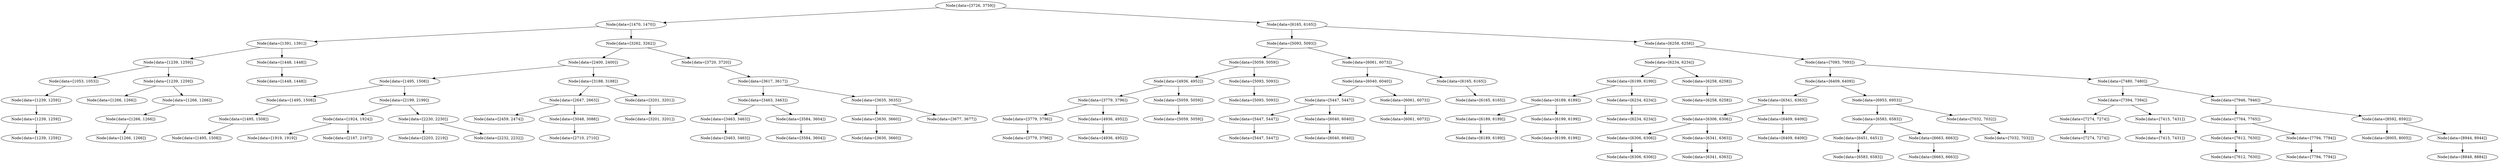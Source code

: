 digraph G{
1857126088 [label="Node{data=[3726, 3759]}"]
1857126088 -> 1930401429
1930401429 [label="Node{data=[1470, 1470]}"]
1930401429 -> 662433937
662433937 [label="Node{data=[1391, 1391]}"]
662433937 -> 262878641
262878641 [label="Node{data=[1239, 1259]}"]
262878641 -> 1778994610
1778994610 [label="Node{data=[1053, 1053]}"]
1778994610 -> 1706939736
1706939736 [label="Node{data=[1239, 1259]}"]
1706939736 -> 498748934
498748934 [label="Node{data=[1239, 1259]}"]
498748934 -> 1273689789
1273689789 [label="Node{data=[1239, 1259]}"]
262878641 -> 1798194863
1798194863 [label="Node{data=[1239, 1259]}"]
1798194863 -> 1613912455
1613912455 [label="Node{data=[1266, 1266]}"]
1798194863 -> 792195577
792195577 [label="Node{data=[1266, 1266]}"]
792195577 -> 863286716
863286716 [label="Node{data=[1266, 1266]}"]
863286716 -> 720803395
720803395 [label="Node{data=[1266, 1266]}"]
662433937 -> 1484397819
1484397819 [label="Node{data=[1448, 1448]}"]
1484397819 -> 1213367860
1213367860 [label="Node{data=[1448, 1448]}"]
1930401429 -> 1578959831
1578959831 [label="Node{data=[3262, 3262]}"]
1578959831 -> 1078448857
1078448857 [label="Node{data=[2400, 2400]}"]
1078448857 -> 1221759982
1221759982 [label="Node{data=[1495, 1508]}"]
1221759982 -> 342740966
342740966 [label="Node{data=[1495, 1508]}"]
342740966 -> 576222471
576222471 [label="Node{data=[1495, 1508]}"]
576222471 -> 1551350415
1551350415 [label="Node{data=[1495, 1508]}"]
1221759982 -> 6688524
6688524 [label="Node{data=[2199, 2199]}"]
6688524 -> 2047799833
2047799833 [label="Node{data=[1924, 1924]}"]
2047799833 -> 455036946
455036946 [label="Node{data=[1919, 1919]}"]
2047799833 -> 2061316668
2061316668 [label="Node{data=[2167, 2167]}"]
6688524 -> 1249070084
1249070084 [label="Node{data=[2230, 2230]}"]
1249070084 -> 1197535593
1197535593 [label="Node{data=[2203, 2219]}"]
1249070084 -> 639542871
639542871 [label="Node{data=[2232, 2232]}"]
1078448857 -> 901852282
901852282 [label="Node{data=[3188, 3188]}"]
901852282 -> 1703040426
1703040426 [label="Node{data=[2647, 2663]}"]
1703040426 -> 623446986
623446986 [label="Node{data=[2459, 2474]}"]
1703040426 -> 1985363238
1985363238 [label="Node{data=[3048, 3088]}"]
1985363238 -> 1254649194
1254649194 [label="Node{data=[2710, 2710]}"]
901852282 -> 1032867484
1032867484 [label="Node{data=[3201, 3201]}"]
1032867484 -> 1351247295
1351247295 [label="Node{data=[3201, 3201]}"]
1578959831 -> 401792389
401792389 [label="Node{data=[3720, 3720]}"]
401792389 -> 509104428
509104428 [label="Node{data=[3617, 3617]}"]
509104428 -> 553846997
553846997 [label="Node{data=[3463, 3463]}"]
553846997 -> 581383895
581383895 [label="Node{data=[3463, 3463]}"]
581383895 -> 599316979
599316979 [label="Node{data=[3463, 3463]}"]
553846997 -> 2134195609
2134195609 [label="Node{data=[3584, 3604]}"]
2134195609 -> 1179244298
1179244298 [label="Node{data=[3584, 3604]}"]
509104428 -> 1564688538
1564688538 [label="Node{data=[3635, 3635]}"]
1564688538 -> 953253248
953253248 [label="Node{data=[3630, 3660]}"]
953253248 -> 1860060918
1860060918 [label="Node{data=[3630, 3660]}"]
1564688538 -> 1713847712
1713847712 [label="Node{data=[3677, 3677]}"]
1857126088 -> 556263022
556263022 [label="Node{data=[6165, 6165]}"]
556263022 -> 304718519
304718519 [label="Node{data=[5093, 5093]}"]
304718519 -> 240959474
240959474 [label="Node{data=[5059, 5059]}"]
240959474 -> 1372150180
1372150180 [label="Node{data=[4936, 4952]}"]
1372150180 -> 1338229093
1338229093 [label="Node{data=[3779, 3796]}"]
1338229093 -> 278986288
278986288 [label="Node{data=[3779, 3796]}"]
278986288 -> 2070438137
2070438137 [label="Node{data=[3779, 3796]}"]
1338229093 -> 1626800713
1626800713 [label="Node{data=[4936, 4952]}"]
1626800713 -> 837693403
837693403 [label="Node{data=[4936, 4952]}"]
1372150180 -> 640161448
640161448 [label="Node{data=[5059, 5059]}"]
640161448 -> 520082748
520082748 [label="Node{data=[5059, 5059]}"]
240959474 -> 1187146208
1187146208 [label="Node{data=[5093, 5093]}"]
1187146208 -> 110233108
110233108 [label="Node{data=[5093, 5093]}"]
304718519 -> 1617550648
1617550648 [label="Node{data=[6061, 6073]}"]
1617550648 -> 6267452
6267452 [label="Node{data=[6040, 6040]}"]
6267452 -> 1434932926
1434932926 [label="Node{data=[5447, 5447]}"]
1434932926 -> 1127434428
1127434428 [label="Node{data=[5447, 5447]}"]
1127434428 -> 1830669823
1830669823 [label="Node{data=[5447, 5447]}"]
1434932926 -> 271502370
271502370 [label="Node{data=[6040, 6040]}"]
271502370 -> 2146654783
2146654783 [label="Node{data=[6040, 6040]}"]
6267452 -> 651992021
651992021 [label="Node{data=[6061, 6073]}"]
651992021 -> 623757508
623757508 [label="Node{data=[6061, 6073]}"]
1617550648 -> 1124360095
1124360095 [label="Node{data=[6165, 6165]}"]
1124360095 -> 641980258
641980258 [label="Node{data=[6165, 6165]}"]
556263022 -> 1677976140
1677976140 [label="Node{data=[6258, 6258]}"]
1677976140 -> 790851040
790851040 [label="Node{data=[6234, 6234]}"]
790851040 -> 1320826684
1320826684 [label="Node{data=[6199, 6199]}"]
1320826684 -> 1987707214
1987707214 [label="Node{data=[6189, 6189]}"]
1987707214 -> 219192399
219192399 [label="Node{data=[6189, 6189]}"]
219192399 -> 963165280
963165280 [label="Node{data=[6189, 6189]}"]
1987707214 -> 653553574
653553574 [label="Node{data=[6199, 6199]}"]
653553574 -> 2259527
2259527 [label="Node{data=[6199, 6199]}"]
1320826684 -> 156855528
156855528 [label="Node{data=[6234, 6234]}"]
156855528 -> 1974356511
1974356511 [label="Node{data=[6234, 6234]}"]
790851040 -> 1881309779
1881309779 [label="Node{data=[6258, 6258]}"]
1881309779 -> 1673604690
1673604690 [label="Node{data=[6258, 6258]}"]
1677976140 -> 566042862
566042862 [label="Node{data=[7093, 7093]}"]
566042862 -> 650410100
650410100 [label="Node{data=[6409, 6409]}"]
650410100 -> 1108367077
1108367077 [label="Node{data=[6341, 6363]}"]
1108367077 -> 675889995
675889995 [label="Node{data=[6306, 6306]}"]
675889995 -> 1622912252
1622912252 [label="Node{data=[6306, 6306]}"]
1622912252 -> 1706655559
1706655559 [label="Node{data=[6306, 6306]}"]
675889995 -> 626961003
626961003 [label="Node{data=[6341, 6363]}"]
626961003 -> 1198515856
1198515856 [label="Node{data=[6341, 6363]}"]
1108367077 -> 2047770317
2047770317 [label="Node{data=[6409, 6409]}"]
2047770317 -> 1424188812
1424188812 [label="Node{data=[6409, 6409]}"]
650410100 -> 71209097
71209097 [label="Node{data=[6953, 6953]}"]
71209097 -> 1012776440
1012776440 [label="Node{data=[6583, 6583]}"]
1012776440 -> 892093608
892093608 [label="Node{data=[6451, 6451]}"]
892093608 -> 2058127492
2058127492 [label="Node{data=[6583, 6583]}"]
1012776440 -> 174515584
174515584 [label="Node{data=[6663, 6663]}"]
174515584 -> 1535454025
1535454025 [label="Node{data=[6663, 6663]}"]
71209097 -> 215690645
215690645 [label="Node{data=[7032, 7032]}"]
215690645 -> 304966690
304966690 [label="Node{data=[7032, 7032]}"]
566042862 -> 794476802
794476802 [label="Node{data=[7480, 7480]}"]
794476802 -> 1576499395
1576499395 [label="Node{data=[7394, 7394]}"]
1576499395 -> 143999341
143999341 [label="Node{data=[7274, 7274]}"]
143999341 -> 1906335777
1906335777 [label="Node{data=[7274, 7274]}"]
1576499395 -> 135003590
135003590 [label="Node{data=[7415, 7431]}"]
135003590 -> 1859956068
1859956068 [label="Node{data=[7415, 7431]}"]
794476802 -> 1281361915
1281361915 [label="Node{data=[7946, 7946]}"]
1281361915 -> 1043584830
1043584830 [label="Node{data=[7764, 7765]}"]
1043584830 -> 1770125555
1770125555 [label="Node{data=[7612, 7630]}"]
1770125555 -> 1648217898
1648217898 [label="Node{data=[7612, 7630]}"]
1043584830 -> 783172425
783172425 [label="Node{data=[7794, 7794]}"]
783172425 -> 243596165
243596165 [label="Node{data=[7794, 7794]}"]
1281361915 -> 1755634886
1755634886 [label="Node{data=[8592, 8592]}"]
1755634886 -> 1684802151
1684802151 [label="Node{data=[8005, 8005]}"]
1755634886 -> 939829672
939829672 [label="Node{data=[8944, 8944]}"]
939829672 -> 292890110
292890110 [label="Node{data=[8848, 8884]}"]
}
